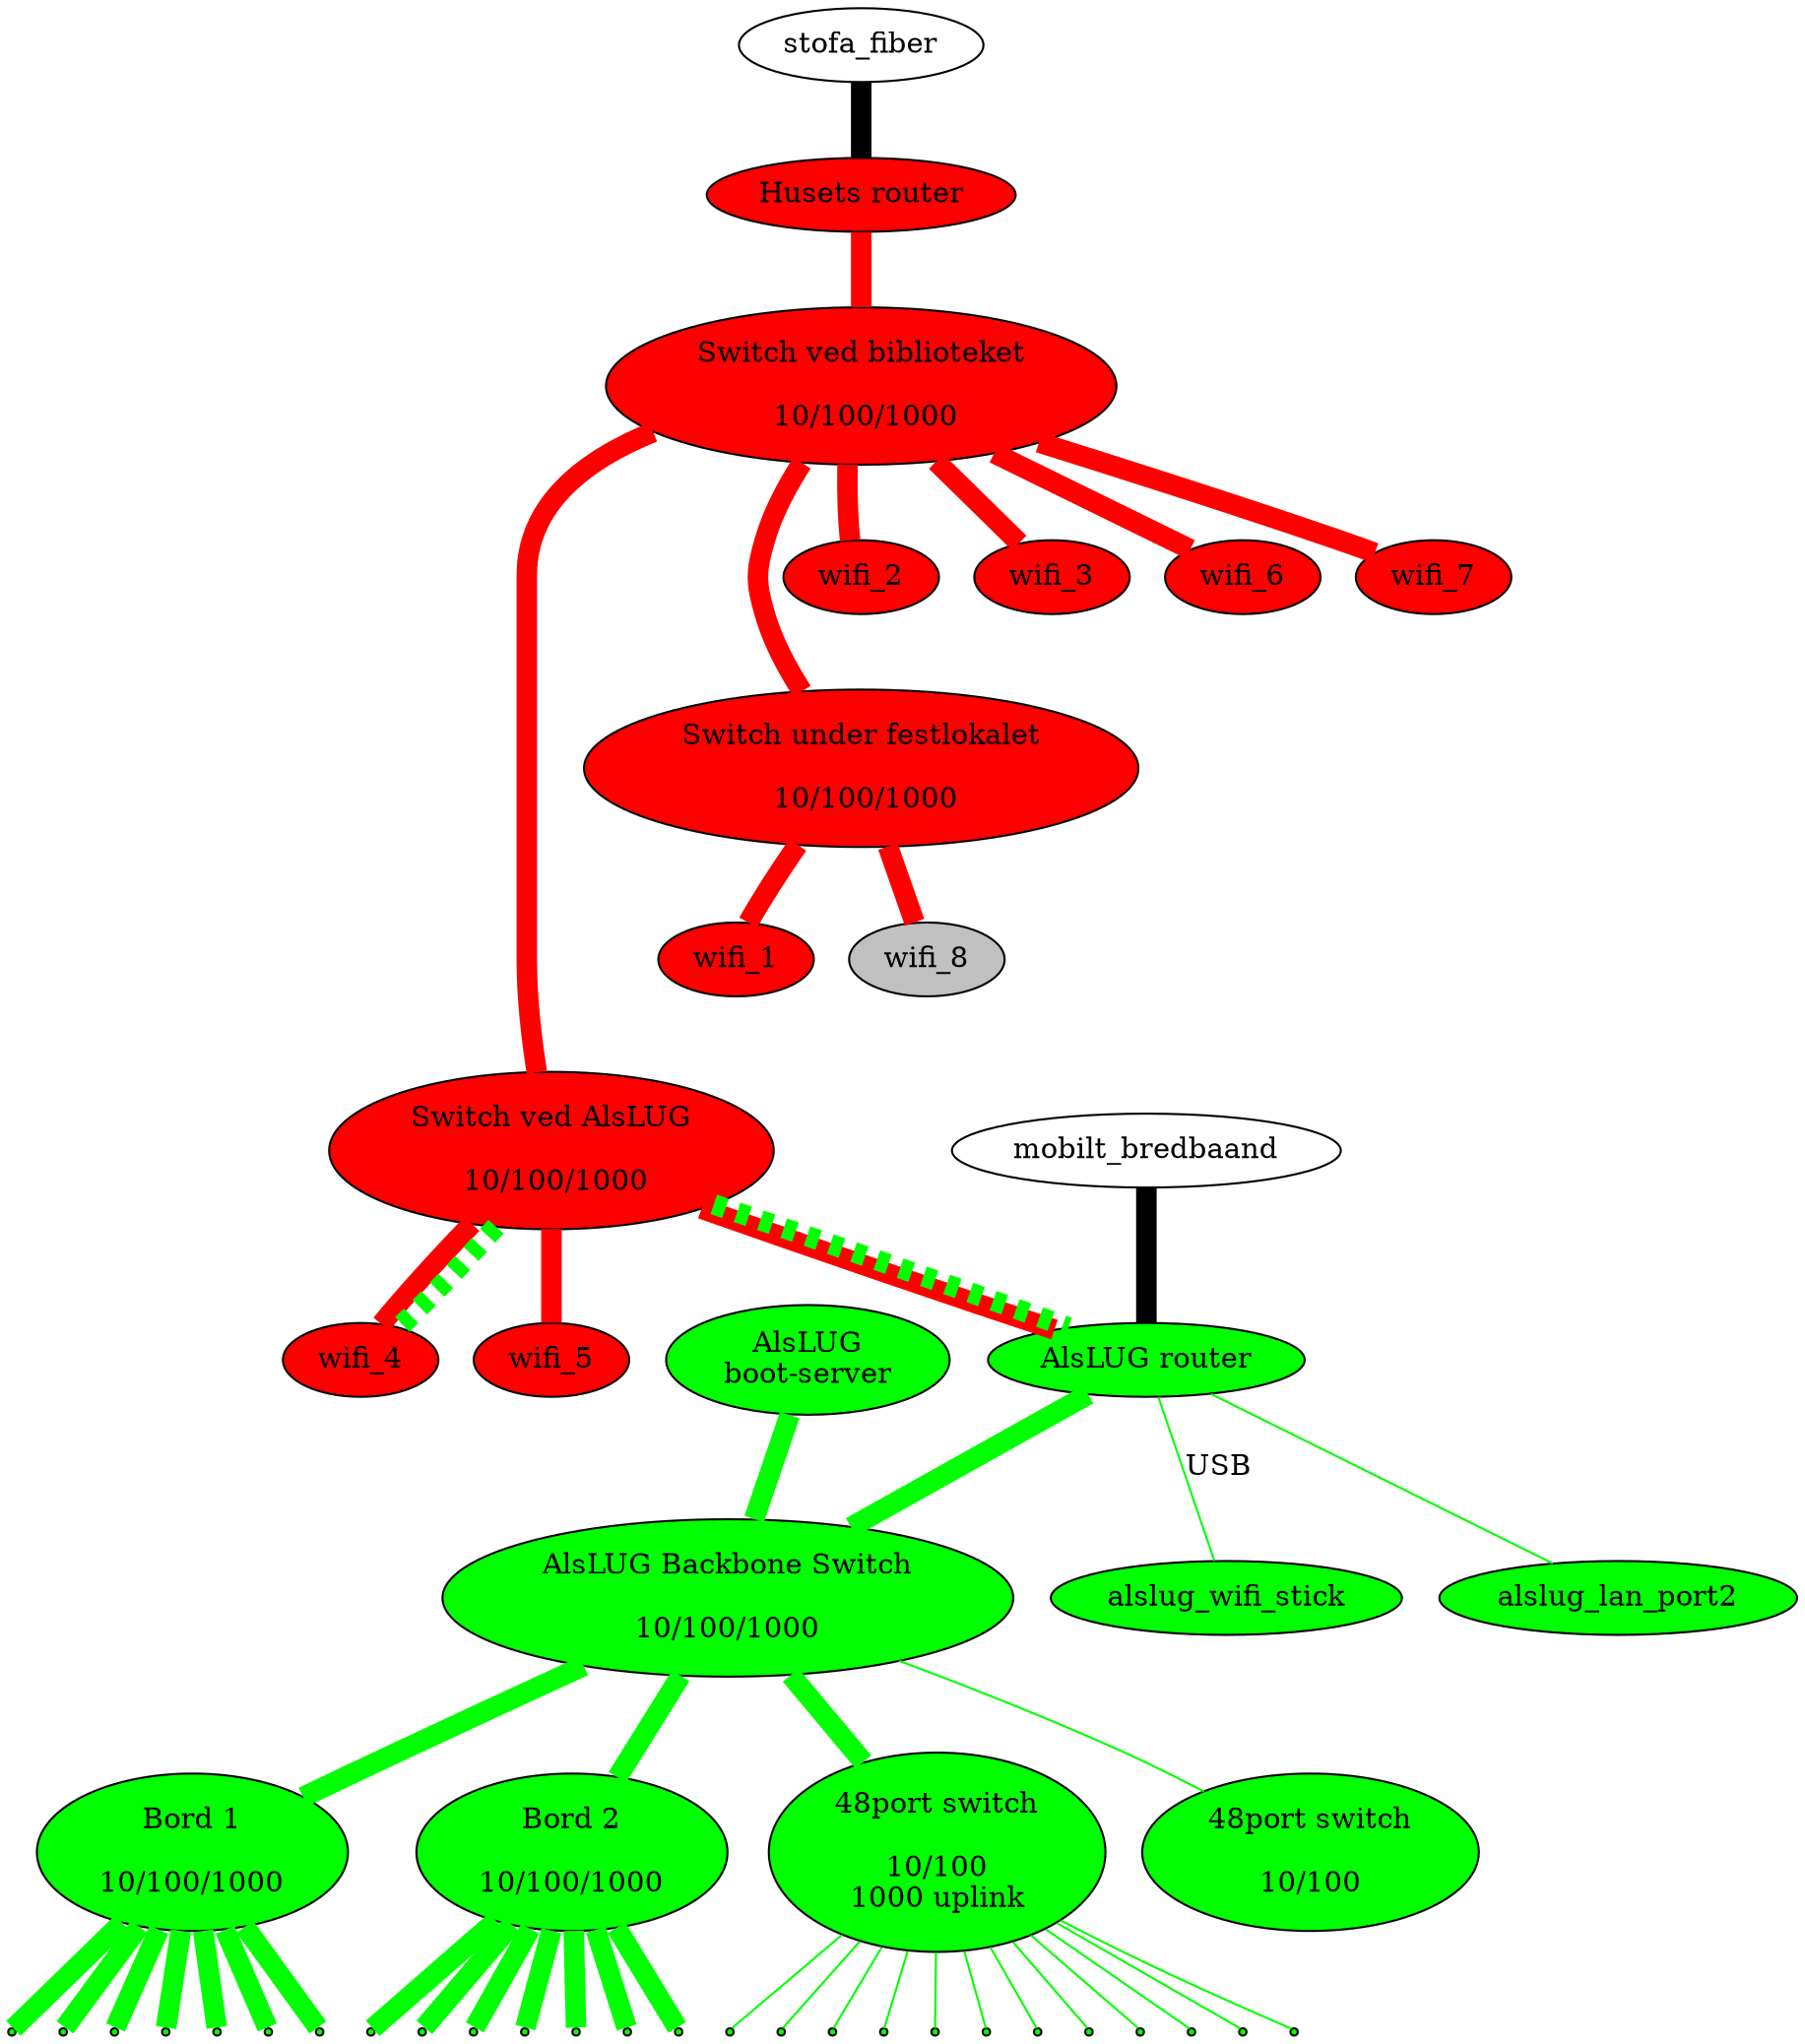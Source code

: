 digraph xxx {
#  link_12a [ shape=point ];
#  link_12b [ shape=point ];
#  link_12c [ shape=point ];
  edge [ dir=none penwidth=10 ];

  node [ style=filled fillcolor=red ];
  husets_router [ label="Husets router" ];
  husets_switch_1 [ label="Switch ved biblioteket\n\n 10/100/1000" ];
  husets_switch_2 [ label="Switch ved AlsLUG\n\n 10/100/1000" ];
  festlokale_switch [ label="Switch under festlokalet\n\n 10/100/1000" ];
  wifi_1 wifi_2 wifi_3 wifi_4 wifi_5 wifi_6 wifi_7;
  wifi_8 [ fillcolor=gray ];
  
  node [ style=filled fillcolor=green ];
  alslug_router [ label="AlsLUG router" ];
  alslug_gl_bootserver [ label="AlsLUG\nboot-server" ];
  alslug_backbone_switch [ label="AlsLUG Backbone Switch\n\n10/100/1000"];
  bord_1 [ label="Bord 1\n\n10/100/1000"];
  bord_2 [ label="Bord 2\n\n10/100/1000"];
  switch_48p [ label="48port switch\n\n10/100\n1000 uplink"];
  switch_48p_poe [ label="48port switch\n\n10/100"];
  alslug_wifi_stick alslug_lan_port2;
  
  node [ style=normal ];
  // Internet forbindelser
  stofa_fiber      -> husets_router [ fillcolor=black style=filled ];
  mobilt_bredbaand -> alslug_router [ fillcolor=black style=filled ];
  
  // Husets forbindelser
  edge  [ color=red style=solid ];
  husets_router -> husets_switch_1 -> { wifi_2 wifi_3 wifi_6 wifi_7 };
  husets_switch_1 -> husets_switch_2 -> { wifi_4 wifi_5 alslug_router};
  husets_switch_1 -> festlokale_switch -> { wifi_1 wifi_8 };

  // VLAN forbindelser over bakkensbros netværk
  edge  [ color=green style=dashed ];
  husets_switch_2 -> { alslug_router wifi_4 };
  
  // Interne forbindelser
  edge [ color=green style=solid ];
  {alslug_router,alslug_gl_bootserver} -> alslug_backbone_switch -> { bord_1 bord_2 switch_48p }
  alslug_router -> alslug_wifi_stick [ penwidth=1 label="USB" fillcolor=gray ];
  alslug_router -> alslug_lan_port2 [ penwidth=1 ];
  alslug_backbone_switch -> switch_48p_poe [ penwidth=1 ];
  
  node [ shape=point ];
  bord_1 -> {
                  bord_1_1 bord_1_2 bord_1_3 bord_1_4
                  bord_1_5 bord_1_6 bord_1_7
                };
  bord_2 -> {
                  bord_2_1 bord_2_2 bord_2_3 bord_2_4
                  bord_2_5 bord_2_6 bord_2_7
                };
  switch_48p -> {
                  switch_48p_1 switch_48p_2 switch_48p_3 switch_48p_4
                  switch_48p_5 switch_48p_6 switch_48p_7 switch_48p_8
                  switch_48p_9 switch_48p_10 switch_48p_11 switch_48p_12
                } [ penwidth=1 ];
  
  edge [ color=invis ];
  husets_switch_1 -> wifi_2 -> festlokale_switch -> wifi_1 -> husets_switch_2;
}
